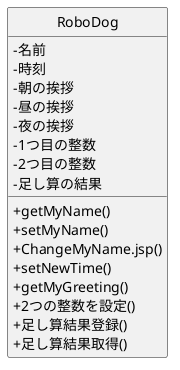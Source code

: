 @startuml Robodogクラス図
skinparam classAttributeIconSize 0
hide circle

class RoboDog {
 -名前
 -時刻
 -朝の挨拶
 -昼の挨拶
 -夜の挨拶
 -1つ目の整数
 -2つ目の整数
 -足し算の結果

 +getMyName()
 +setMyName()
 +ChangeMyName.jsp()
 +setNewTime()
 +getMyGreeting()
 +2つの整数を設定()
 +足し算結果登録()
 +足し算結果取得()
}

@enduml
